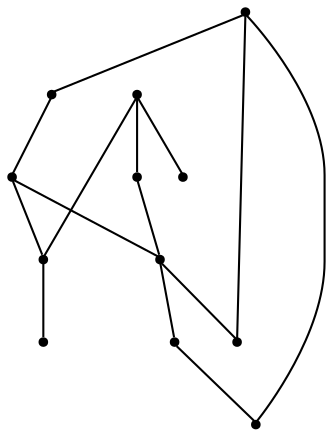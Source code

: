 graph {
  node [shape=point,comment="{\"directed\":false,\"doi\":\"10.1007/978-3-031-22203-0_32\",\"figure\":\"7 (3)\"}"]

  v0 [pos="1573.8579770923332,1065.1449999424287"]
  v1 [pos="1246.2391303743848,1157.1001012057427"]
  v2 [pos="1000.5708425850835,1157.179331403164"]
  v3 [pos="861.827909894205,1155.9749815322498"]
  v4 [pos="650.7609734473383,1064.9782731545968"]
  v5 [pos="623.6858518410011,1157.679384591383"]
  v6 [pos="1490.3405677574005,1065.282476416606"]
  v7 [pos="1490.3405677574005,1155.4665347757646"]
  v8 [pos="1129.587195522264,1065.282476416606"]
  v9 [pos="1129.5871955222642,1155.4665347757646"]
  v10 [pos="768.838115505322,1065.2824764166057"]
  v11 [pos="768.8381155053219,1155.4665347757646"]

  v10 -- v5 [id="-4",pos="768.838115505322,1065.2824764166057 678.6498042407467,1155.4665347757646 678.6498042407467,1155.4665347757646 678.6498042407467,1155.4665347757646 623.6858518410011,1157.679384591383 623.6858518410011,1157.679384591383 623.6858518410011,1157.679384591383"]
  v11 -- v4 [id="-5",pos="768.8381155053219,1155.4665347757646 678.6498042407467,1065.282476416606 678.6498042407467,1065.282476416606 678.6498042407467,1065.282476416606 650.7609734473383,1064.9782731545968 650.7609734473383,1064.9782731545968 650.7609734473383,1064.9782731545968"]
  v11 -- v3 [id="-7",pos="768.8381155053219,1155.4665347757646 861.827909894205,1155.9749815322498 861.827909894205,1155.9749815322498 861.827909894205,1155.9749815322498"]
  v10 -- v9 [id="-8",pos="768.838115505322,1065.2824764166057 1039.403049299048,1065.282476416606 1039.403049299048,1065.282476416606 1039.403049299048,1065.282476416606 1129.5871955222642,1155.4665347757646 1129.5871955222642,1155.4665347757646 1129.5871955222642,1155.4665347757646"]
  v10 -- v7 [id="-9",pos="768.838115505322,1065.2824764166057 791.3844382090057,930.0000301140301 791.3844382090057,930.0000301140301 791.3844382090057,930.0000301140301 1377.606951203825,930.0000301140301 1377.606951203825,930.0000301140301 1377.606951203825,930.0000301140301 1422.701567852141,1065.278279632473 1422.701567852141,1065.278279632473 1422.701567852141,1065.278279632473 1490.3405677574005,1155.4665347757646 1490.3405677574005,1155.4665347757646 1490.3405677574005,1155.4665347757646"]
  v1 -- v2 [id="-14",pos="1246.2391303743848,1157.1001012057427 1239.347417664286,1156.279184794259 1232.4171703730622,1157.512784978828 1220.4860755604045,1170.7313196575926 1208.550783912179,1183.9582479046235 1191.6148990961901,1209.1703014087652 1168.1194874641565,1221.7763599546552 1144.619751819719,1234.3823549129067 1114.5608708897432,1234.3823549129067 1088.4067003369248,1220.9261932295167 1062.2525297841064,1207.4700315461264 1040.0031967852808,1180.5619685511174 1023.4005152780289,1167.1891702616433 1014.5157384207334,1160.0327751495934 1007.2468555875867,1156.7561899167194 1000.5708425850835,1157.179331403164"]
  v11 -- v6 [id="-16",pos="768.8381155053219,1155.4665347757646 791.3844382090057,1290.7489810783404 791.3844382090057,1290.7489810783404 791.3844382090057,1290.7489810783404 1377.606951203825,1290.7489810783404 1377.606951203825,1290.7489810783404 1377.606951203825,1290.7489810783404 1422.701567852141,1155.4707315598976 1422.701567852141,1155.4707315598976 1422.701567852141,1155.4707315598976 1490.3405677574005,1065.282476416606 1490.3405677574005,1065.282476416606 1490.3405677574005,1065.282476416606"]
  v2 -- v5 [id="-17",pos="1000.5708425850835,1157.179331403164 994.9349913787577,1155.6529273748868 989.725049428466,1157.1669761416215 984.415155860039,1159.925554329513 972.9925140352939,1165.8680734866634 961.1030696362284,1177.5781822077813 955.1604776486885,1189.521593974115 949.2136888255806,1201.4650057404485 949.2136888255806,1213.6376509431416 900.3643032890388,1223.0348229058307 851.5106573285113,1232.4279252596637 753.807625831442,1239.04135758936 701.228398066412,1226.247842685526 648.65336713695,1213.458460978187 641.2021399395275,1181.2578716655464 633.5425970857265,1166.1431536102948 630.3125604149664,1159.7657941369814 627.0446914651752,1156.4294017164787 623.6858518410011,1157.679384591383"]
  v2 -- v8 [id="-18",pos="1000.5708425850835,1157.179331403164 1039.403049299048,1155.4665347757646 1039.403049299048,1155.4665347757646 1039.403049299048,1155.4665347757646 1129.587195522264,1065.282476416606 1129.587195522264,1065.282476416606 1129.587195522264,1065.282476416606"]
  v8 -- v7 [id="-20",pos="1129.587195522264,1065.282476416606 1400.1522246986165,1065.282476416606 1400.1522246986165,1065.282476416606 1400.1522246986165,1065.282476416606 1490.3405677574005,1155.4665347757646 1490.3405677574005,1155.4665347757646 1490.3405677574005,1155.4665347757646"]
  v1 -- v6 [id="-23",pos="1246.2391303743848,1157.1001012057427 1400.1522246986165,1155.4708587351743 1400.1522246986165,1155.4708587351743 1400.1522246986165,1155.4708587351743 1490.3405677574005,1065.282476416606 1490.3405677574005,1065.282476416606 1490.3405677574005,1065.282476416606"]
  v9 -- v1 [id="-24",pos="1129.5871955222642,1155.4665347757646 1246.2391303743848,1157.1001012057427 1246.2391303743848,1157.1001012057427 1246.2391303743848,1157.1001012057427"]
  v3 -- v2 [id="-29",pos="861.827909894205,1155.9749815322498 1000.5708425850835,1157.179331403164 1000.5708425850835,1157.179331403164 1000.5708425850835,1157.179331403164"]
  v6 -- v0 [id="-33",pos="1490.3405677574005,1065.282476416606 1573.8579770923332,1065.1449999424287 1573.8579770923332,1065.1449999424287 1573.8579770923332,1065.1449999424287"]
}